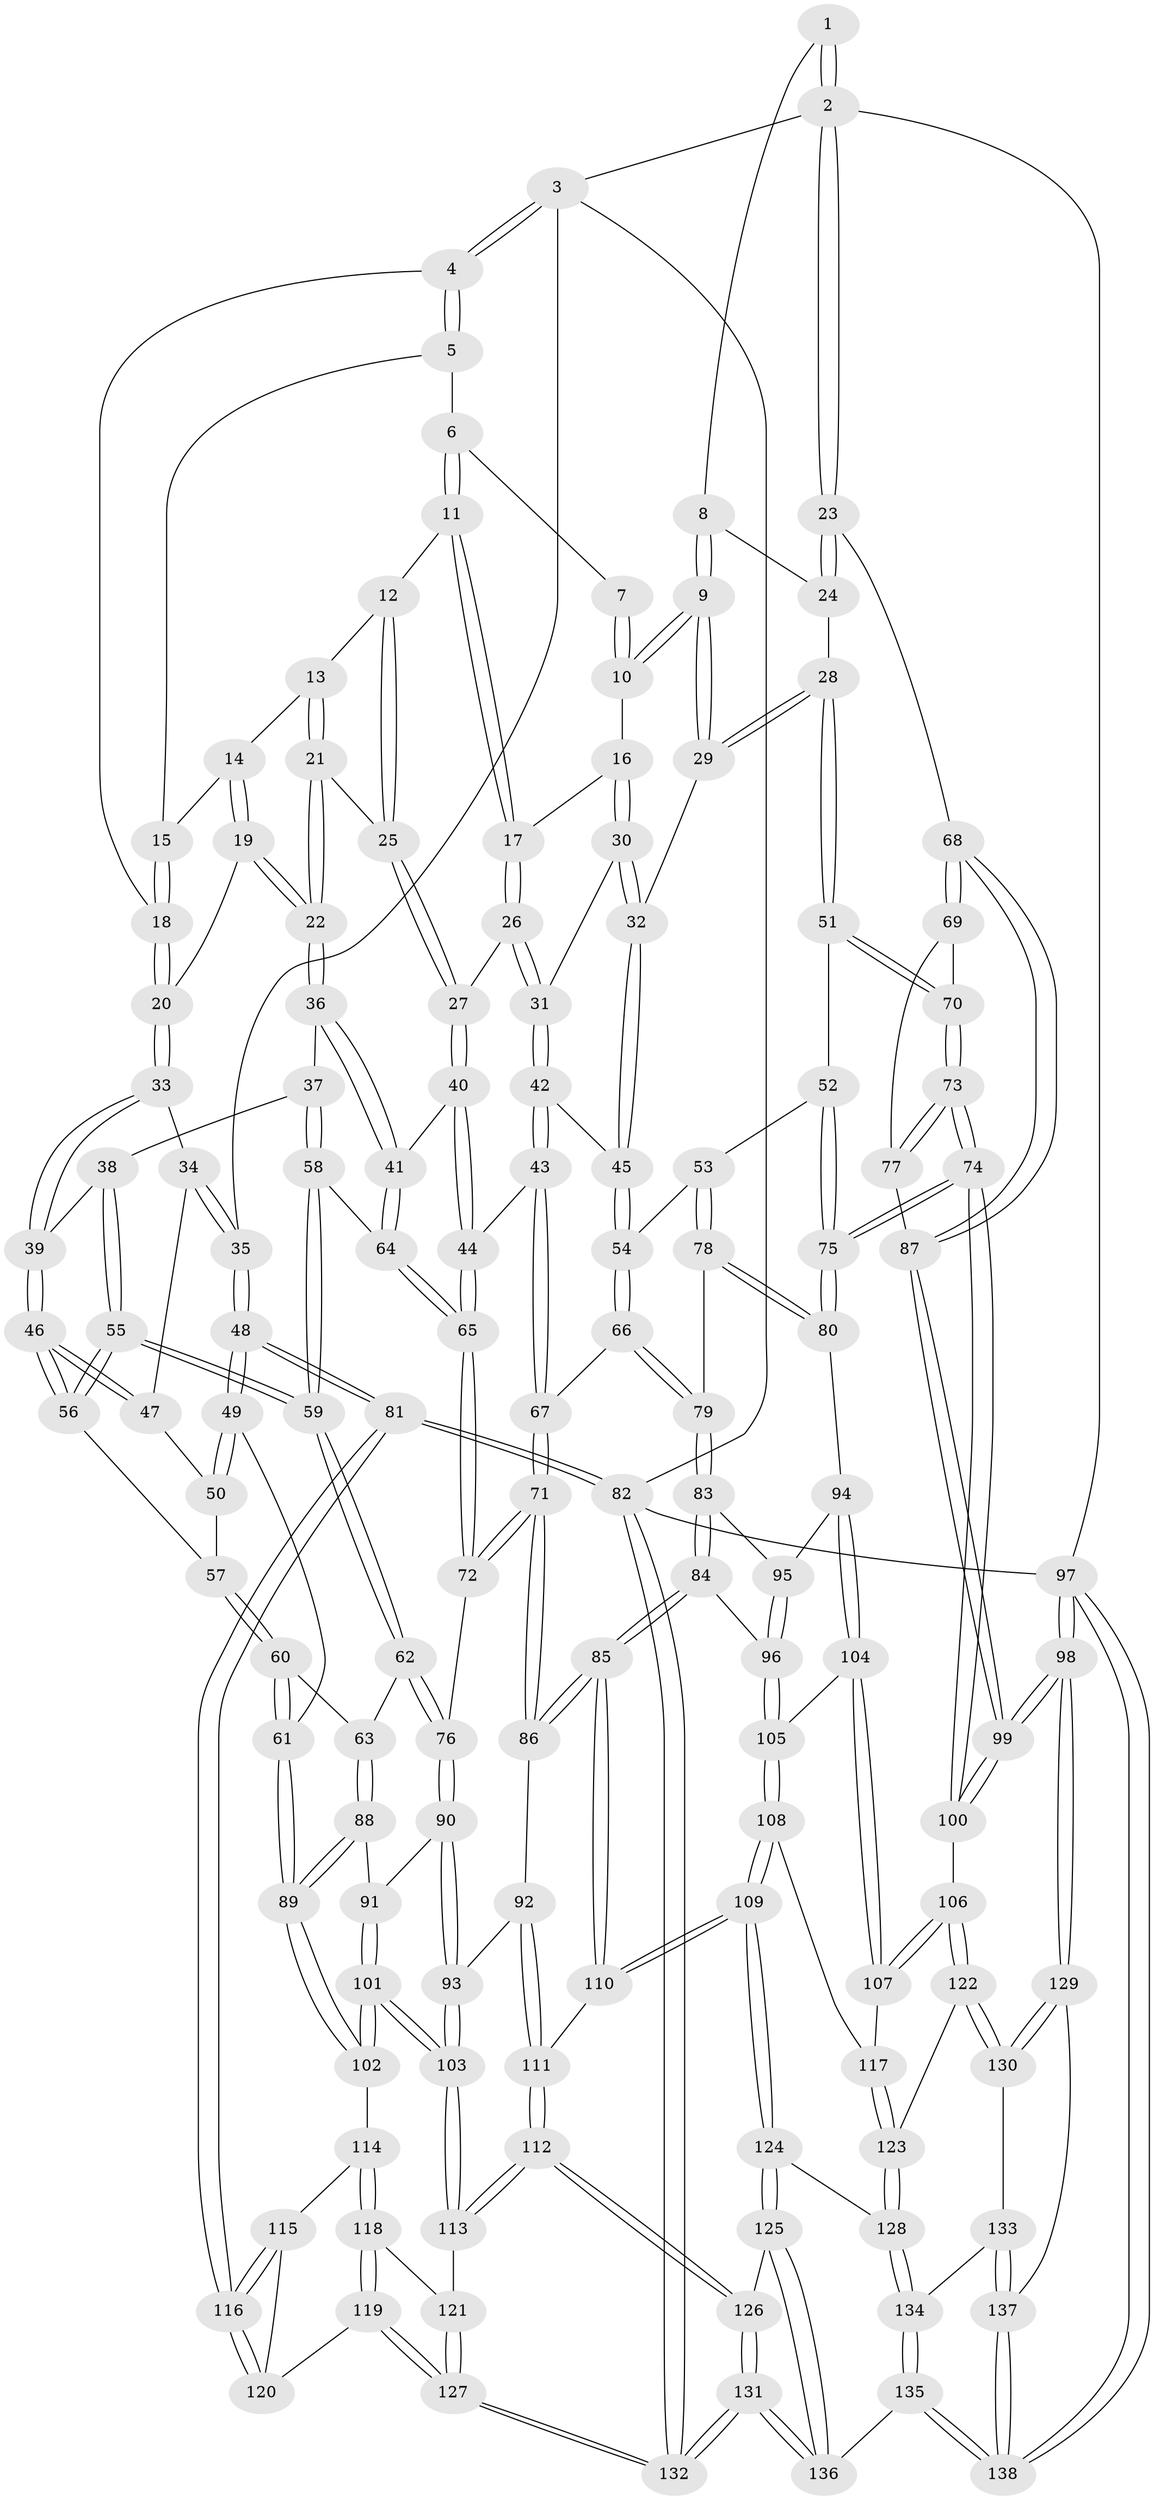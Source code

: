 // Generated by graph-tools (version 1.1) at 2025/03/03/09/25 03:03:16]
// undirected, 138 vertices, 342 edges
graph export_dot {
graph [start="1"]
  node [color=gray90,style=filled];
  1 [pos="+0.8756092696972056+0"];
  2 [pos="+1+0"];
  3 [pos="+0+0"];
  4 [pos="+0+0"];
  5 [pos="+0.26673990875889286+0"];
  6 [pos="+0.4956792144032574+0"];
  7 [pos="+0.7189067013193661+0"];
  8 [pos="+0.8436664249851568+0.05317223162190914"];
  9 [pos="+0.7676180949045966+0.14353454226647344"];
  10 [pos="+0.700681365199979+0.1030406838649338"];
  11 [pos="+0.5065759855602062+0"];
  12 [pos="+0.4765040055889728+0.04119940379878354"];
  13 [pos="+0.353787691437728+0.07304526083767451"];
  14 [pos="+0.30932815419919485+0.041848773987302634"];
  15 [pos="+0.30750472763404335+0.03528446532369898"];
  16 [pos="+0.643789377929791+0.10417325320650511"];
  17 [pos="+0.6223586874616357+0.08715642209179683"];
  18 [pos="+0.19102698849822766+0.0862306445463685"];
  19 [pos="+0.2547136775830994+0.15537946548592743"];
  20 [pos="+0.22749439075141736+0.15584779085773626"];
  21 [pos="+0.3496892732434928+0.1740235949063154"];
  22 [pos="+0.3291197242374945+0.18676390080694444"];
  23 [pos="+1+0.13727785809961282"];
  24 [pos="+0.9296926129527237+0.0955963818448009"];
  25 [pos="+0.4641813100067738+0.15344882933746734"];
  26 [pos="+0.48333553104412386+0.17226149374640656"];
  27 [pos="+0.4773200495243991+0.17068368899414935"];
  28 [pos="+0.838575017986106+0.2689896996222828"];
  29 [pos="+0.7810244064468462+0.202089463286042"];
  30 [pos="+0.5931335594233771+0.18867659926350186"];
  31 [pos="+0.5607801550976006+0.20021979042049426"];
  32 [pos="+0.6658168979784702+0.2471020793467559"];
  33 [pos="+0.18550536866703873+0.2010635371493246"];
  34 [pos="+0.12644090159115662+0.21066017942513118"];
  35 [pos="+0+0"];
  36 [pos="+0.33823098851258604+0.2928960164117064"];
  37 [pos="+0.25584801424540676+0.2924804800564624"];
  38 [pos="+0.23804450123682075+0.28508619833156956"];
  39 [pos="+0.2049358505438641+0.24929828336075593"];
  40 [pos="+0.4718992250586505+0.19847072055780987"];
  41 [pos="+0.3420853068195077+0.2981153363959784"];
  42 [pos="+0.5658037718767466+0.3205224725654366"];
  43 [pos="+0.5220994682138353+0.34031745773215516"];
  44 [pos="+0.47009433227813946+0.3246527477460718"];
  45 [pos="+0.6252642066396842+0.32890143910561115"];
  46 [pos="+0.16922805818387807+0.3112611362528084"];
  47 [pos="+0.11372658585072351+0.2705274354228473"];
  48 [pos="+0+0.42743494267536447"];
  49 [pos="+0+0.4305541356855672"];
  50 [pos="+0.10395324306094116+0.28626461397577546"];
  51 [pos="+0.8523299033354617+0.2902753493650831"];
  52 [pos="+0.766871960245346+0.35264029082784626"];
  53 [pos="+0.6876707950636027+0.38921072696151127"];
  54 [pos="+0.6707778659240158+0.3797736575534996"];
  55 [pos="+0.18655115054406055+0.34536520639540297"];
  56 [pos="+0.17060105963103186+0.3212635308718295"];
  57 [pos="+0.128652981856535+0.32712965193777627"];
  58 [pos="+0.2257941779234268+0.3902427946553843"];
  59 [pos="+0.19373327065045312+0.4125093828433785"];
  60 [pos="+0.10769769862933574+0.4405743249585255"];
  61 [pos="+0+0.45393471738696106"];
  62 [pos="+0.1793911098102679+0.43925836746574487"];
  63 [pos="+0.172019503033319+0.4435919159948926"];
  64 [pos="+0.36779966167698425+0.3458889827270165"];
  65 [pos="+0.37731841612321715+0.3542714970650749"];
  66 [pos="+0.5462855788382477+0.4559822440596948"];
  67 [pos="+0.5334289887085603+0.44625291804756995"];
  68 [pos="+1+0.28529156867246624"];
  69 [pos="+1+0.2983929355310303"];
  70 [pos="+0.8763651599386741+0.30070939835597793"];
  71 [pos="+0.40751635602684594+0.48341127896586866"];
  72 [pos="+0.37787134296662894+0.4560303915232608"];
  73 [pos="+0.8515790243023711+0.5548128470550953"];
  74 [pos="+0.8472023392872181+0.5691447799477942"];
  75 [pos="+0.8030730280576803+0.5507415597664148"];
  76 [pos="+0.3182526553703681+0.48019668780856634"];
  77 [pos="+0.9109734425890936+0.49741800844940276"];
  78 [pos="+0.6906402547344147+0.4536993558324299"];
  79 [pos="+0.567675417185295+0.49525947300376044"];
  80 [pos="+0.7290788609200411+0.5321214148222723"];
  81 [pos="+0+0.6305034767515303"];
  82 [pos="+0+1"];
  83 [pos="+0.5681048107456186+0.5082245876774045"];
  84 [pos="+0.5379572511609532+0.5827637276294079"];
  85 [pos="+0.48979226863404546+0.6011321720067154"];
  86 [pos="+0.4306794118668269+0.5662338976065806"];
  87 [pos="+1+0.3192080916054069"];
  88 [pos="+0.18528467415417707+0.4988451476348967"];
  89 [pos="+0.13047741538601662+0.6277782753299949"];
  90 [pos="+0.28734237221289527+0.556933416412001"];
  91 [pos="+0.24145431732671493+0.5733491380379243"];
  92 [pos="+0.37292623338193404+0.6085581579496464"];
  93 [pos="+0.3367019908994533+0.6070075877944596"];
  94 [pos="+0.7082985256617121+0.5459168445727135"];
  95 [pos="+0.6393424132319888+0.535307840825476"];
  96 [pos="+0.5826829348314134+0.6058474732582968"];
  97 [pos="+1+1"];
  98 [pos="+1+1"];
  99 [pos="+1+0.718676251389228"];
  100 [pos="+0.8892973859654906+0.6396386233063671"];
  101 [pos="+0.2008203366794093+0.6674479478030865"];
  102 [pos="+0.1401481867266933+0.6580919689623365"];
  103 [pos="+0.2431637854471322+0.7037805004994758"];
  104 [pos="+0.6487534105482796+0.6279098545353691"];
  105 [pos="+0.5969478326086756+0.6152787187271875"];
  106 [pos="+0.7924456281752372+0.7267198415759222"];
  107 [pos="+0.6772257039942302+0.7041207436896619"];
  108 [pos="+0.5523635814466136+0.7477351735568318"];
  109 [pos="+0.5333542281321332+0.7564947669934098"];
  110 [pos="+0.4854362240695173+0.7103037272871188"];
  111 [pos="+0.3788343691386815+0.7306102227287906"];
  112 [pos="+0.31113194206232203+0.7862179883484908"];
  113 [pos="+0.26780743653918493+0.7487079931690068"];
  114 [pos="+0.13834774331793442+0.6593857053467639"];
  115 [pos="+0.09469456647372124+0.6731644652205354"];
  116 [pos="+0+0.6368294689910777"];
  117 [pos="+0.6450096808433727+0.7293064979351827"];
  118 [pos="+0.12362174986699653+0.7667358589681762"];
  119 [pos="+0.0710897902805405+0.818996836628098"];
  120 [pos="+0.049470915829587944+0.7730408040937083"];
  121 [pos="+0.17961120686988544+0.7903494212704204"];
  122 [pos="+0.789943938379909+0.747463960141314"];
  123 [pos="+0.6614836017731769+0.8378548993869847"];
  124 [pos="+0.5288110491391479+0.8317735200166138"];
  125 [pos="+0.4814787206928836+0.8874595011473625"];
  126 [pos="+0.31288785352610904+0.7966783633237488"];
  127 [pos="+0.06756174017982175+0.9601104634049608"];
  128 [pos="+0.650544075163364+0.8688331187592185"];
  129 [pos="+0.944133450780313+0.9286207181157302"];
  130 [pos="+0.8010591698077277+0.8400233449388709"];
  131 [pos="+0.12822284306144893+1"];
  132 [pos="+0.005811837970090473+1"];
  133 [pos="+0.7549329923686359+0.8865605449133814"];
  134 [pos="+0.6795364669231425+0.914891862388089"];
  135 [pos="+0.6137595882862962+1"];
  136 [pos="+0.4760119682703377+1"];
  137 [pos="+0.803312738402919+0.965488127081629"];
  138 [pos="+0.6400375258055593+1"];
  1 -- 2;
  1 -- 2;
  1 -- 8;
  2 -- 3;
  2 -- 23;
  2 -- 23;
  2 -- 97;
  3 -- 4;
  3 -- 4;
  3 -- 35;
  3 -- 82;
  4 -- 5;
  4 -- 5;
  4 -- 18;
  5 -- 6;
  5 -- 15;
  6 -- 7;
  6 -- 11;
  6 -- 11;
  7 -- 10;
  7 -- 10;
  8 -- 9;
  8 -- 9;
  8 -- 24;
  9 -- 10;
  9 -- 10;
  9 -- 29;
  9 -- 29;
  10 -- 16;
  11 -- 12;
  11 -- 17;
  11 -- 17;
  12 -- 13;
  12 -- 25;
  12 -- 25;
  13 -- 14;
  13 -- 21;
  13 -- 21;
  14 -- 15;
  14 -- 19;
  14 -- 19;
  15 -- 18;
  15 -- 18;
  16 -- 17;
  16 -- 30;
  16 -- 30;
  17 -- 26;
  17 -- 26;
  18 -- 20;
  18 -- 20;
  19 -- 20;
  19 -- 22;
  19 -- 22;
  20 -- 33;
  20 -- 33;
  21 -- 22;
  21 -- 22;
  21 -- 25;
  22 -- 36;
  22 -- 36;
  23 -- 24;
  23 -- 24;
  23 -- 68;
  24 -- 28;
  25 -- 27;
  25 -- 27;
  26 -- 27;
  26 -- 31;
  26 -- 31;
  27 -- 40;
  27 -- 40;
  28 -- 29;
  28 -- 29;
  28 -- 51;
  28 -- 51;
  29 -- 32;
  30 -- 31;
  30 -- 32;
  30 -- 32;
  31 -- 42;
  31 -- 42;
  32 -- 45;
  32 -- 45;
  33 -- 34;
  33 -- 39;
  33 -- 39;
  34 -- 35;
  34 -- 35;
  34 -- 47;
  35 -- 48;
  35 -- 48;
  36 -- 37;
  36 -- 41;
  36 -- 41;
  37 -- 38;
  37 -- 58;
  37 -- 58;
  38 -- 39;
  38 -- 55;
  38 -- 55;
  39 -- 46;
  39 -- 46;
  40 -- 41;
  40 -- 44;
  40 -- 44;
  41 -- 64;
  41 -- 64;
  42 -- 43;
  42 -- 43;
  42 -- 45;
  43 -- 44;
  43 -- 67;
  43 -- 67;
  44 -- 65;
  44 -- 65;
  45 -- 54;
  45 -- 54;
  46 -- 47;
  46 -- 47;
  46 -- 56;
  46 -- 56;
  47 -- 50;
  48 -- 49;
  48 -- 49;
  48 -- 81;
  48 -- 81;
  49 -- 50;
  49 -- 50;
  49 -- 61;
  50 -- 57;
  51 -- 52;
  51 -- 70;
  51 -- 70;
  52 -- 53;
  52 -- 75;
  52 -- 75;
  53 -- 54;
  53 -- 78;
  53 -- 78;
  54 -- 66;
  54 -- 66;
  55 -- 56;
  55 -- 56;
  55 -- 59;
  55 -- 59;
  56 -- 57;
  57 -- 60;
  57 -- 60;
  58 -- 59;
  58 -- 59;
  58 -- 64;
  59 -- 62;
  59 -- 62;
  60 -- 61;
  60 -- 61;
  60 -- 63;
  61 -- 89;
  61 -- 89;
  62 -- 63;
  62 -- 76;
  62 -- 76;
  63 -- 88;
  63 -- 88;
  64 -- 65;
  64 -- 65;
  65 -- 72;
  65 -- 72;
  66 -- 67;
  66 -- 79;
  66 -- 79;
  67 -- 71;
  67 -- 71;
  68 -- 69;
  68 -- 69;
  68 -- 87;
  68 -- 87;
  69 -- 70;
  69 -- 77;
  70 -- 73;
  70 -- 73;
  71 -- 72;
  71 -- 72;
  71 -- 86;
  71 -- 86;
  72 -- 76;
  73 -- 74;
  73 -- 74;
  73 -- 77;
  73 -- 77;
  74 -- 75;
  74 -- 75;
  74 -- 100;
  74 -- 100;
  75 -- 80;
  75 -- 80;
  76 -- 90;
  76 -- 90;
  77 -- 87;
  78 -- 79;
  78 -- 80;
  78 -- 80;
  79 -- 83;
  79 -- 83;
  80 -- 94;
  81 -- 82;
  81 -- 82;
  81 -- 116;
  81 -- 116;
  82 -- 132;
  82 -- 132;
  82 -- 97;
  83 -- 84;
  83 -- 84;
  83 -- 95;
  84 -- 85;
  84 -- 85;
  84 -- 96;
  85 -- 86;
  85 -- 86;
  85 -- 110;
  85 -- 110;
  86 -- 92;
  87 -- 99;
  87 -- 99;
  88 -- 89;
  88 -- 89;
  88 -- 91;
  89 -- 102;
  89 -- 102;
  90 -- 91;
  90 -- 93;
  90 -- 93;
  91 -- 101;
  91 -- 101;
  92 -- 93;
  92 -- 111;
  92 -- 111;
  93 -- 103;
  93 -- 103;
  94 -- 95;
  94 -- 104;
  94 -- 104;
  95 -- 96;
  95 -- 96;
  96 -- 105;
  96 -- 105;
  97 -- 98;
  97 -- 98;
  97 -- 138;
  97 -- 138;
  98 -- 99;
  98 -- 99;
  98 -- 129;
  98 -- 129;
  99 -- 100;
  99 -- 100;
  100 -- 106;
  101 -- 102;
  101 -- 102;
  101 -- 103;
  101 -- 103;
  102 -- 114;
  103 -- 113;
  103 -- 113;
  104 -- 105;
  104 -- 107;
  104 -- 107;
  105 -- 108;
  105 -- 108;
  106 -- 107;
  106 -- 107;
  106 -- 122;
  106 -- 122;
  107 -- 117;
  108 -- 109;
  108 -- 109;
  108 -- 117;
  109 -- 110;
  109 -- 110;
  109 -- 124;
  109 -- 124;
  110 -- 111;
  111 -- 112;
  111 -- 112;
  112 -- 113;
  112 -- 113;
  112 -- 126;
  112 -- 126;
  113 -- 121;
  114 -- 115;
  114 -- 118;
  114 -- 118;
  115 -- 116;
  115 -- 116;
  115 -- 120;
  116 -- 120;
  116 -- 120;
  117 -- 123;
  117 -- 123;
  118 -- 119;
  118 -- 119;
  118 -- 121;
  119 -- 120;
  119 -- 127;
  119 -- 127;
  121 -- 127;
  121 -- 127;
  122 -- 123;
  122 -- 130;
  122 -- 130;
  123 -- 128;
  123 -- 128;
  124 -- 125;
  124 -- 125;
  124 -- 128;
  125 -- 126;
  125 -- 136;
  125 -- 136;
  126 -- 131;
  126 -- 131;
  127 -- 132;
  127 -- 132;
  128 -- 134;
  128 -- 134;
  129 -- 130;
  129 -- 130;
  129 -- 137;
  130 -- 133;
  131 -- 132;
  131 -- 132;
  131 -- 136;
  131 -- 136;
  133 -- 134;
  133 -- 137;
  133 -- 137;
  134 -- 135;
  134 -- 135;
  135 -- 136;
  135 -- 138;
  135 -- 138;
  137 -- 138;
  137 -- 138;
}
